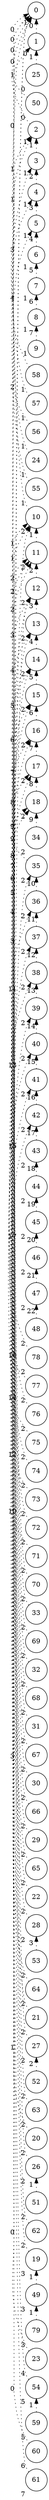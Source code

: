  digraph Fabbrizio2c_RMS 
{
  graph [rankdir=LR];
  node [shape=circle];
  nodesep = 0.2;
  forcelabels = true;
   {
     0 [id = -1, xlabel = -1]
   }
{
    1 [id = 23, xlabel = 0]

    1 -> 0 [label = 0,constraint = false, style = dotted]
}

{
    2 [id = 2159, xlabel = 1]

    2 -> 0 [label = 0,constraint = false, style = dotted]
}

{
    3 [id = 2961, xlabel = 1]

    3 -> 2 [label = 1,constraint = false, style = dotted]
}

{
    4 [id = 3564, xlabel = 1]

    4 -> 3 [label = 2,constraint = false, style = dotted]
}

{
    5 [id = 4714, xlabel = 1]

    5 -> 4 [label = 3,constraint = false, style = dotted]
}

{
    6 [id = 5166, xlabel = 1]

    6 -> 5 [label = 4,constraint = false, style = dotted]
}

{
    7 [id = 5991, xlabel = 1]

    7 -> 6 [label = 5,constraint = false, style = dotted]
}

{
    8 [id = 6618, xlabel = 1]

    8 -> 7 [label = 6,constraint = false, style = dotted]
}

{
    9 [id = 8440, xlabel = 1]

    9 -> 8 [label = 7,constraint = false, style = dotted]
}

{
    10 [id = 9392, xlabel = 2]

    10 -> 0 [label = 0,constraint = false, style = dotted]
}

{
    11 [id = 10472, xlabel = 2]

    11 -> 10 [label = 1,constraint = false, style = dotted]
}

{
    12 [id = 11331, xlabel = 2]

    12 -> 11 [label = 2,constraint = false, style = dotted]
}

{
    13 [id = 12759, xlabel = 2]

    13 -> 12 [label = 3,constraint = false, style = dotted]
}

{
    14 [id = 13398, xlabel = 2]

    14 -> 13 [label = 4,constraint = false, style = dotted]
}

{
    15 [id = 14396, xlabel = 2]

    15 -> 14 [label = 5,constraint = false, style = dotted]
}

{
    16 [id = 15256, xlabel = 2]

    16 -> 15 [label = 6,constraint = false, style = dotted]
}

{
    17 [id = 16289, xlabel = 2]

    17 -> 16 [label = 7,constraint = false, style = dotted]
}

{
    18 [id = 16788, xlabel = 2]

    18 -> 17 [label = 8,constraint = false, style = dotted]
}

{
    19 [id = 17554, xlabel = 3]

    19 -> 0 [label = 0,constraint = false, style = dotted]
}

{
    20 [id = 18982, xlabel = 2]

    20 -> 10 [label = 1,constraint = false, style = dotted]
}

{
    21 [id = 19888, xlabel = 2]

    21 -> 11 [label = 2,constraint = false, style = dotted]
}

{
    22 [id = 20643, xlabel = 2]

    22 -> 12 [label = 3,constraint = false, style = dotted]
}

{
    23 [id = 21478, xlabel = 4]

    23 -> 0 [label = 0,constraint = false, style = dotted]
}

{
    24 [id = 22442, xlabel = 1]

    24 -> 2 [label = 1,constraint = false, style = dotted]
}

{
    25 [id = 23835, xlabel = 0]

    25 -> 1 [label = 1,constraint = false, style = dotted]
}

{
    26 [id = 25043, xlabel = 2]

    26 -> 10 [label = 1,constraint = false, style = dotted]
}

{
    27 [id = 26389, xlabel = 2]

    27 -> 11 [label = 2,constraint = false, style = dotted]
}

{
    28 [id = 26993, xlabel = 2]

    28 -> 12 [label = 3,constraint = false, style = dotted]
}

{
    29 [id = 27527, xlabel = 2]

    29 -> 13 [label = 4,constraint = false, style = dotted]
}

{
    30 [id = 28235, xlabel = 2]

    30 -> 14 [label = 5,constraint = false, style = dotted]
}

{
    31 [id = 28886, xlabel = 2]

    31 -> 15 [label = 6,constraint = false, style = dotted]
}

{
    32 [id = 29571, xlabel = 2]

    32 -> 16 [label = 7,constraint = false, style = dotted]
}

{
    33 [id = 30244, xlabel = 2]

    33 -> 17 [label = 8,constraint = false, style = dotted]
}

{
    34 [id = 31417, xlabel = 2]

    34 -> 18 [label = 9,constraint = false, style = dotted]
}

{
    35 [id = 32891, xlabel = 2]

    35 -> 18 [label = 9,constraint = false, style = dotted]
}

{
    36 [id = 33460, xlabel = 2]

    36 -> 35 [label = 10,constraint = false, style = dotted]
}

{
    37 [id = 33913, xlabel = 2]

    37 -> 36 [label = 11,constraint = false, style = dotted]
}

{
    38 [id = 35898, xlabel = 2]

    38 -> 37 [label = 12,constraint = false, style = dotted]
}

{
    39 [id = 36420, xlabel = 2]

    39 -> 38 [label = 13,constraint = false, style = dotted]
}

{
    40 [id = 36873, xlabel = 2]

    40 -> 39 [label = 14,constraint = false, style = dotted]
}

{
    41 [id = 37477, xlabel = 2]

    41 -> 40 [label = 15,constraint = false, style = dotted]
}

{
    42 [id = 38592, xlabel = 2]

    42 -> 41 [label = 16,constraint = false, style = dotted]
}

{
    43 [id = 39555, xlabel = 2]

    43 -> 42 [label = 17,constraint = false, style = dotted]
}

{
    44 [id = 40136, xlabel = 2]

    44 -> 43 [label = 18,constraint = false, style = dotted]
}

{
    45 [id = 40716, xlabel = 2]

    45 -> 44 [label = 19,constraint = false, style = dotted]
}

{
    46 [id = 41285, xlabel = 2]

    46 -> 45 [label = 20,constraint = false, style = dotted]
}

{
    47 [id = 41912, xlabel = 2]

    47 -> 46 [label = 21,constraint = false, style = dotted]
}

{
    48 [id = 42852, xlabel = 2]

    48 -> 47 [label = 22,constraint = false, style = dotted]
}

{
    49 [id = 43526, xlabel = 3]

    49 -> 19 [label = 1,constraint = false, style = dotted]
}

{
    50 [id = 45000, xlabel = 0]

    50 -> 1 [label = 1,constraint = false, style = dotted]
}

{
    51 [id = 46045, xlabel = 2]

    51 -> 26 [label = 1,constraint = false, style = dotted]
}

{
    52 [id = 46858, xlabel = 2]

    52 -> 27 [label = 2,constraint = false, style = dotted]
}

{
    53 [id = 48042, xlabel = 2]

    53 -> 28 [label = 3,constraint = false, style = dotted]
}

{
    54 [id = 48820, xlabel = 5]

    54 -> 0 [label = 0,constraint = false, style = dotted]
}

{
    55 [id = 49551, xlabel = 1]

    55 -> 2 [label = 1,constraint = false, style = dotted]
}

{
    56 [id = 50573, xlabel = 1]

    56 -> 3 [label = 2,constraint = false, style = dotted]
}

{
    57 [id = 50991, xlabel = 1]

    57 -> 4 [label = 3,constraint = false, style = dotted]
}

{
    58 [id = 51479, xlabel = 1]

    58 -> 5 [label = 4,constraint = false, style = dotted]
}

{
    59 [id = 52233, xlabel = 5]

    59 -> 54 [label = 1,constraint = false, style = dotted]
}

{
    60 [id = 53139, xlabel = 6]

    60 -> 0 [label = 0,constraint = false, style = dotted]
}

{
    61 [id = 54219, xlabel = 7]

    61 -> 0 [label = 0,constraint = false, style = dotted]
}

{
    62 [id = 55275, xlabel = 2]

    62 -> 10 [label = 1,constraint = false, style = dotted]
}

{
    63 [id = 56448, xlabel = 2]

    63 -> 11 [label = 2,constraint = false, style = dotted]
}

{
    64 [id = 57911, xlabel = 2]

    64 -> 12 [label = 3,constraint = false, style = dotted]
}

{
    65 [id = 58398, xlabel = 2]

    65 -> 13 [label = 4,constraint = false, style = dotted]
}

{
    66 [id = 58955, xlabel = 2]

    66 -> 14 [label = 5,constraint = false, style = dotted]
}

{
    67 [id = 59652, xlabel = 2]

    67 -> 15 [label = 6,constraint = false, style = dotted]
}

{
    68 [id = 60186, xlabel = 2]

    68 -> 16 [label = 7,constraint = false, style = dotted]
}

{
    69 [id = 60627, xlabel = 2]

    69 -> 17 [label = 8,constraint = false, style = dotted]
}

{
    70 [id = 61057, xlabel = 2]

    70 -> 18 [label = 9,constraint = false, style = dotted]
}

{
    71 [id = 61695, xlabel = 2]

    71 -> 35 [label = 10,constraint = false, style = dotted]
}

{
    72 [id = 62589, xlabel = 2]

    72 -> 36 [label = 11,constraint = false, style = dotted]
}

{
    73 [id = 63274, xlabel = 2]

    73 -> 37 [label = 12,constraint = false, style = dotted]
}

{
    74 [id = 64041, xlabel = 2]

    74 -> 38 [label = 13,constraint = false, style = dotted]
}

{
    75 [id = 64563, xlabel = 2]

    75 -> 39 [label = 14,constraint = false, style = dotted]
}

{
    76 [id = 65387, xlabel = 2]

    76 -> 40 [label = 15,constraint = false, style = dotted]
}

{
    77 [id = 65887, xlabel = 2]

    77 -> 41 [label = 16,constraint = false, style = dotted]
}

{
    78 [id = 66467, xlabel = 2]

    78 -> 42 [label = 17,constraint = false, style = dotted]
}

{
    79 [id = 67825, xlabel = 3]

    79 -> 49 [label = 1,constraint = false, style = dotted]
}

}
